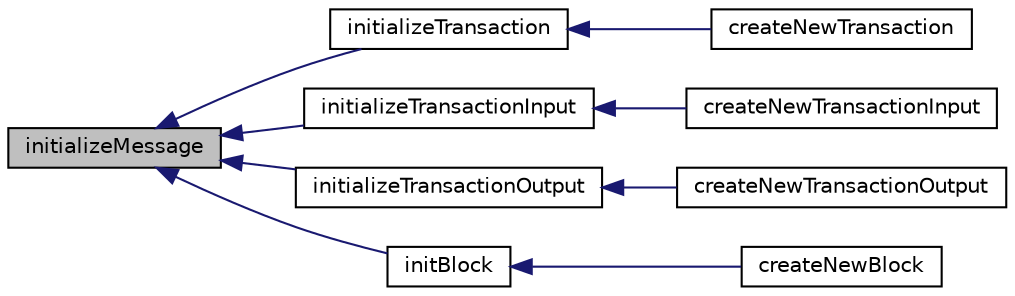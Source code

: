 digraph G
{
  edge [fontname="Helvetica",fontsize="10",labelfontname="Helvetica",labelfontsize="10"];
  node [fontname="Helvetica",fontsize="10",shape=record];
  rankdir=LR;
  Node1 [label="initializeMessage",height=0.2,width=0.4,color="black", fillcolor="grey75", style="filled" fontcolor="black"];
  Node1 -> Node2 [dir=back,color="midnightblue",fontsize="10",style="solid",fontname="Helvetica"];
  Node2 [label="initializeTransaction",height=0.2,width=0.4,color="black", fillcolor="white", style="filled",URL="$_m_i_transaction_8h.html#a8b299a1ed7ad62d46f4d2547463b95fe",tooltip="Initialises a Transaction object."];
  Node2 -> Node3 [dir=back,color="midnightblue",fontsize="10",style="solid",fontname="Helvetica"];
  Node3 [label="createNewTransaction",height=0.2,width=0.4,color="black", fillcolor="white", style="filled",URL="$_m_i_transaction_8h.html#ad9c9cac2e7fd054ceff9c4a0053ec494",tooltip="Creates a new Transaction object with no inputs or outputs."];
  Node1 -> Node4 [dir=back,color="midnightblue",fontsize="10",style="solid",fontname="Helvetica"];
  Node4 [label="initializeTransactionInput",height=0.2,width=0.4,color="black", fillcolor="white", style="filled",URL="$_m_i_transaction_input_8h.html#ab948c7629606c3e71f6b502f65df5cb5",tooltip="Initialises a TransactionInput object."];
  Node4 -> Node5 [dir=back,color="midnightblue",fontsize="10",style="solid",fontname="Helvetica"];
  Node5 [label="createNewTransactionInput",height=0.2,width=0.4,color="black", fillcolor="white", style="filled",URL="$_m_i_transaction_input_8h.html#a66149340bfb777acf294dba5d06a9776",tooltip="Creates a new TransactionInput object."];
  Node1 -> Node6 [dir=back,color="midnightblue",fontsize="10",style="solid",fontname="Helvetica"];
  Node6 [label="initializeTransactionOutput",height=0.2,width=0.4,color="black", fillcolor="white", style="filled",URL="$_m_i_transaction_output_8h.html#ac0e4fa3f0072f09f8852b49636929dad",tooltip="Initialises a TransactionOutput object."];
  Node6 -> Node7 [dir=back,color="midnightblue",fontsize="10",style="solid",fontname="Helvetica"];
  Node7 [label="createNewTransactionOutput",height=0.2,width=0.4,color="black", fillcolor="white", style="filled",URL="$_m_i_transaction_output_8h.html#a6a42fc141043183bd5dc2872ea7def95",tooltip="Creates a new TransactionOutput object."];
  Node1 -> Node8 [dir=back,color="midnightblue",fontsize="10",style="solid",fontname="Helvetica"];
  Node8 [label="initBlock",height=0.2,width=0.4,color="black", fillcolor="white", style="filled",URL="$_m_i_block_8h.html#aff02edfeca99bc15719c64dbc47eb7ba",tooltip="Initializes a Block object."];
  Node8 -> Node9 [dir=back,color="midnightblue",fontsize="10",style="solid",fontname="Helvetica"];
  Node9 [label="createNewBlock",height=0.2,width=0.4,color="black", fillcolor="white", style="filled",URL="$_m_i_block_8h.html#a32a782c3e422cc5b132abaddc4eecf13",tooltip="Creates a new Block object. Set the members after creating the block object."];
}
